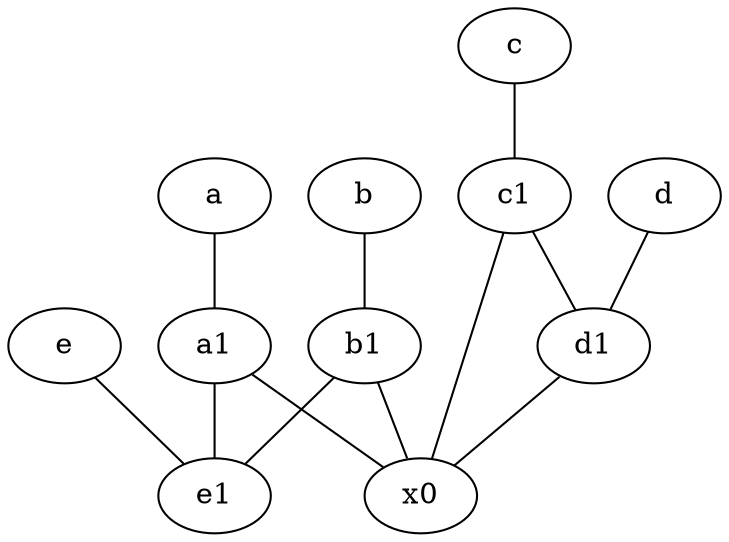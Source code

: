 graph {
	node [labelfontsize=50]
	a [labelfontsize=50 pos="8,2!"]
	b1 [labelfontsize=50 pos="9,4!"]
	x0 [labelfontsize=50]
	c [labelfontsize=50 pos="4.5,2!"]
	d [labelfontsize=50 pos="2,5!"]
	e [labelfontsize=50 pos="7,9!"]
	a1 [labelfontsize=50 pos="8,3!"]
	b [labelfontsize=50 pos="10,4!"]
	e1 [labelfontsize=50 pos="7,7!"]
	d1 [labelfontsize=50 pos="3,5!"]
	c1 [labelfontsize=50 pos="4.5,3!"]
	a1 -- x0
	a1 -- e1
	c1 -- d1
	b1 -- e1
	b1 -- x0
	a -- a1
	e -- e1
	d1 -- x0
	d -- d1
	c -- c1
	c1 -- x0
	b -- b1
}
